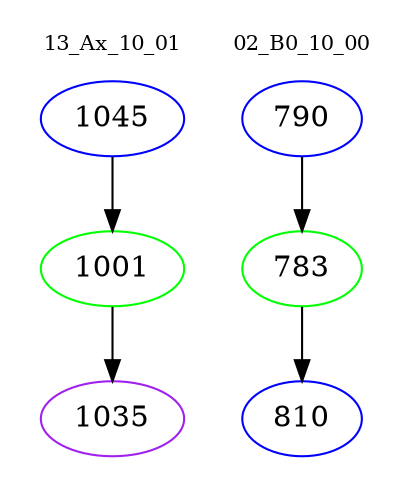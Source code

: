 digraph{
subgraph cluster_0 {
color = white
label = "13_Ax_10_01";
fontsize=10;
T0_1045 [label="1045", color="blue"]
T0_1045 -> T0_1001 [color="black"]
T0_1001 [label="1001", color="green"]
T0_1001 -> T0_1035 [color="black"]
T0_1035 [label="1035", color="purple"]
}
subgraph cluster_1 {
color = white
label = "02_B0_10_00";
fontsize=10;
T1_790 [label="790", color="blue"]
T1_790 -> T1_783 [color="black"]
T1_783 [label="783", color="green"]
T1_783 -> T1_810 [color="black"]
T1_810 [label="810", color="blue"]
}
}
